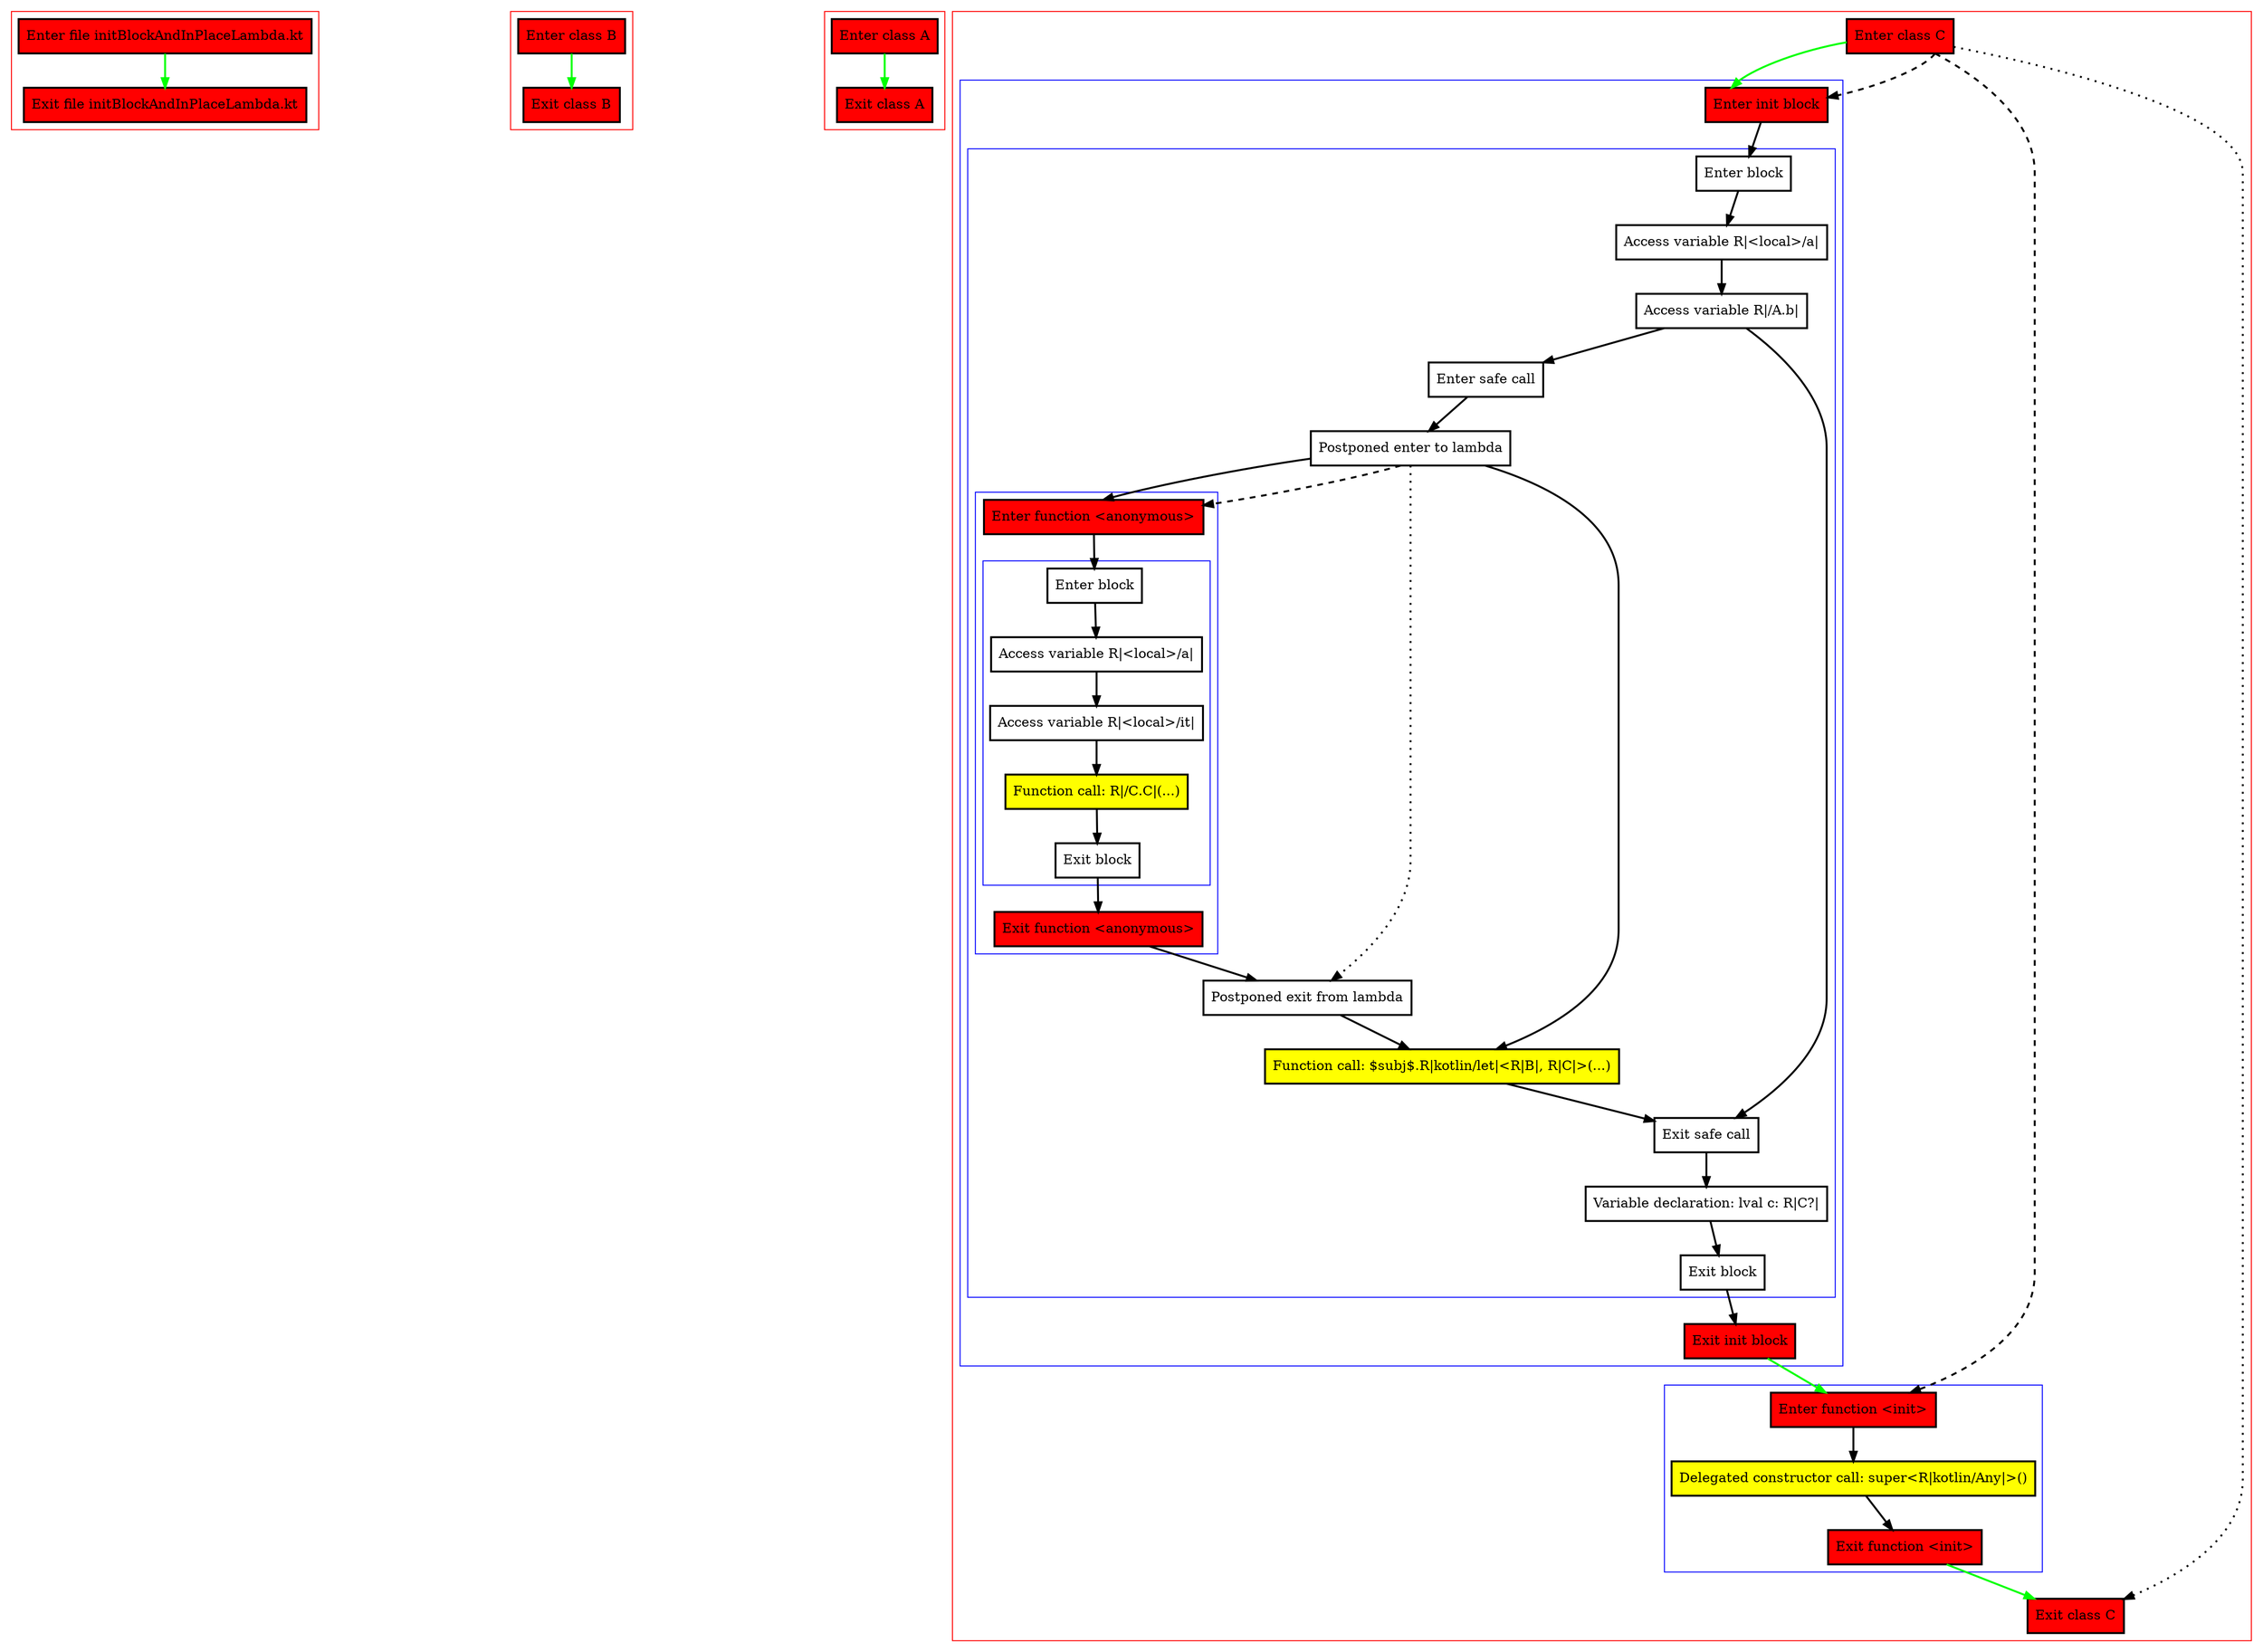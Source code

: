 digraph initBlockAndInPlaceLambda_kt {
    graph [nodesep=3]
    node [shape=box penwidth=2]
    edge [penwidth=2]

    subgraph cluster_0 {
        color=red
        0 [label="Enter file initBlockAndInPlaceLambda.kt" style="filled" fillcolor=red];
        1 [label="Exit file initBlockAndInPlaceLambda.kt" style="filled" fillcolor=red];
    }
    0 -> {1} [color=green];

    subgraph cluster_1 {
        color=red
        2 [label="Enter class B" style="filled" fillcolor=red];
        3 [label="Exit class B" style="filled" fillcolor=red];
    }
    2 -> {3} [color=green];

    subgraph cluster_2 {
        color=red
        4 [label="Enter class A" style="filled" fillcolor=red];
        5 [label="Exit class A" style="filled" fillcolor=red];
    }
    4 -> {5} [color=green];

    subgraph cluster_3 {
        color=red
        6 [label="Enter class C" style="filled" fillcolor=red];
        subgraph cluster_4 {
            color=blue
            7 [label="Enter init block" style="filled" fillcolor=red];
            subgraph cluster_5 {
                color=blue
                8 [label="Enter block"];
                9 [label="Access variable R|<local>/a|"];
                10 [label="Access variable R|/A.b|"];
                11 [label="Enter safe call"];
                12 [label="Postponed enter to lambda"];
                subgraph cluster_6 {
                    color=blue
                    13 [label="Enter function <anonymous>" style="filled" fillcolor=red];
                    subgraph cluster_7 {
                        color=blue
                        14 [label="Enter block"];
                        15 [label="Access variable R|<local>/a|"];
                        16 [label="Access variable R|<local>/it|"];
                        17 [label="Function call: R|/C.C|(...)" style="filled" fillcolor=yellow];
                        18 [label="Exit block"];
                    }
                    19 [label="Exit function <anonymous>" style="filled" fillcolor=red];
                }
                20 [label="Postponed exit from lambda"];
                21 [label="Function call: $subj$.R|kotlin/let|<R|B|, R|C|>(...)" style="filled" fillcolor=yellow];
                22 [label="Exit safe call"];
                23 [label="Variable declaration: lval c: R|C?|"];
                24 [label="Exit block"];
            }
            25 [label="Exit init block" style="filled" fillcolor=red];
        }
        subgraph cluster_8 {
            color=blue
            26 [label="Enter function <init>" style="filled" fillcolor=red];
            27 [label="Delegated constructor call: super<R|kotlin/Any|>()" style="filled" fillcolor=yellow];
            28 [label="Exit function <init>" style="filled" fillcolor=red];
        }
        29 [label="Exit class C" style="filled" fillcolor=red];
    }
    6 -> {7} [color=green];
    6 -> {29} [style=dotted];
    6 -> {7 26} [style=dashed];
    7 -> {8};
    8 -> {9};
    9 -> {10};
    10 -> {11 22};
    11 -> {12};
    12 -> {13 21};
    12 -> {20} [style=dotted];
    12 -> {13} [style=dashed];
    13 -> {14};
    14 -> {15};
    15 -> {16};
    16 -> {17};
    17 -> {18};
    18 -> {19};
    19 -> {20};
    20 -> {21};
    21 -> {22};
    22 -> {23};
    23 -> {24};
    24 -> {25};
    25 -> {26} [color=green];
    26 -> {27};
    27 -> {28};
    28 -> {29} [color=green];

}
